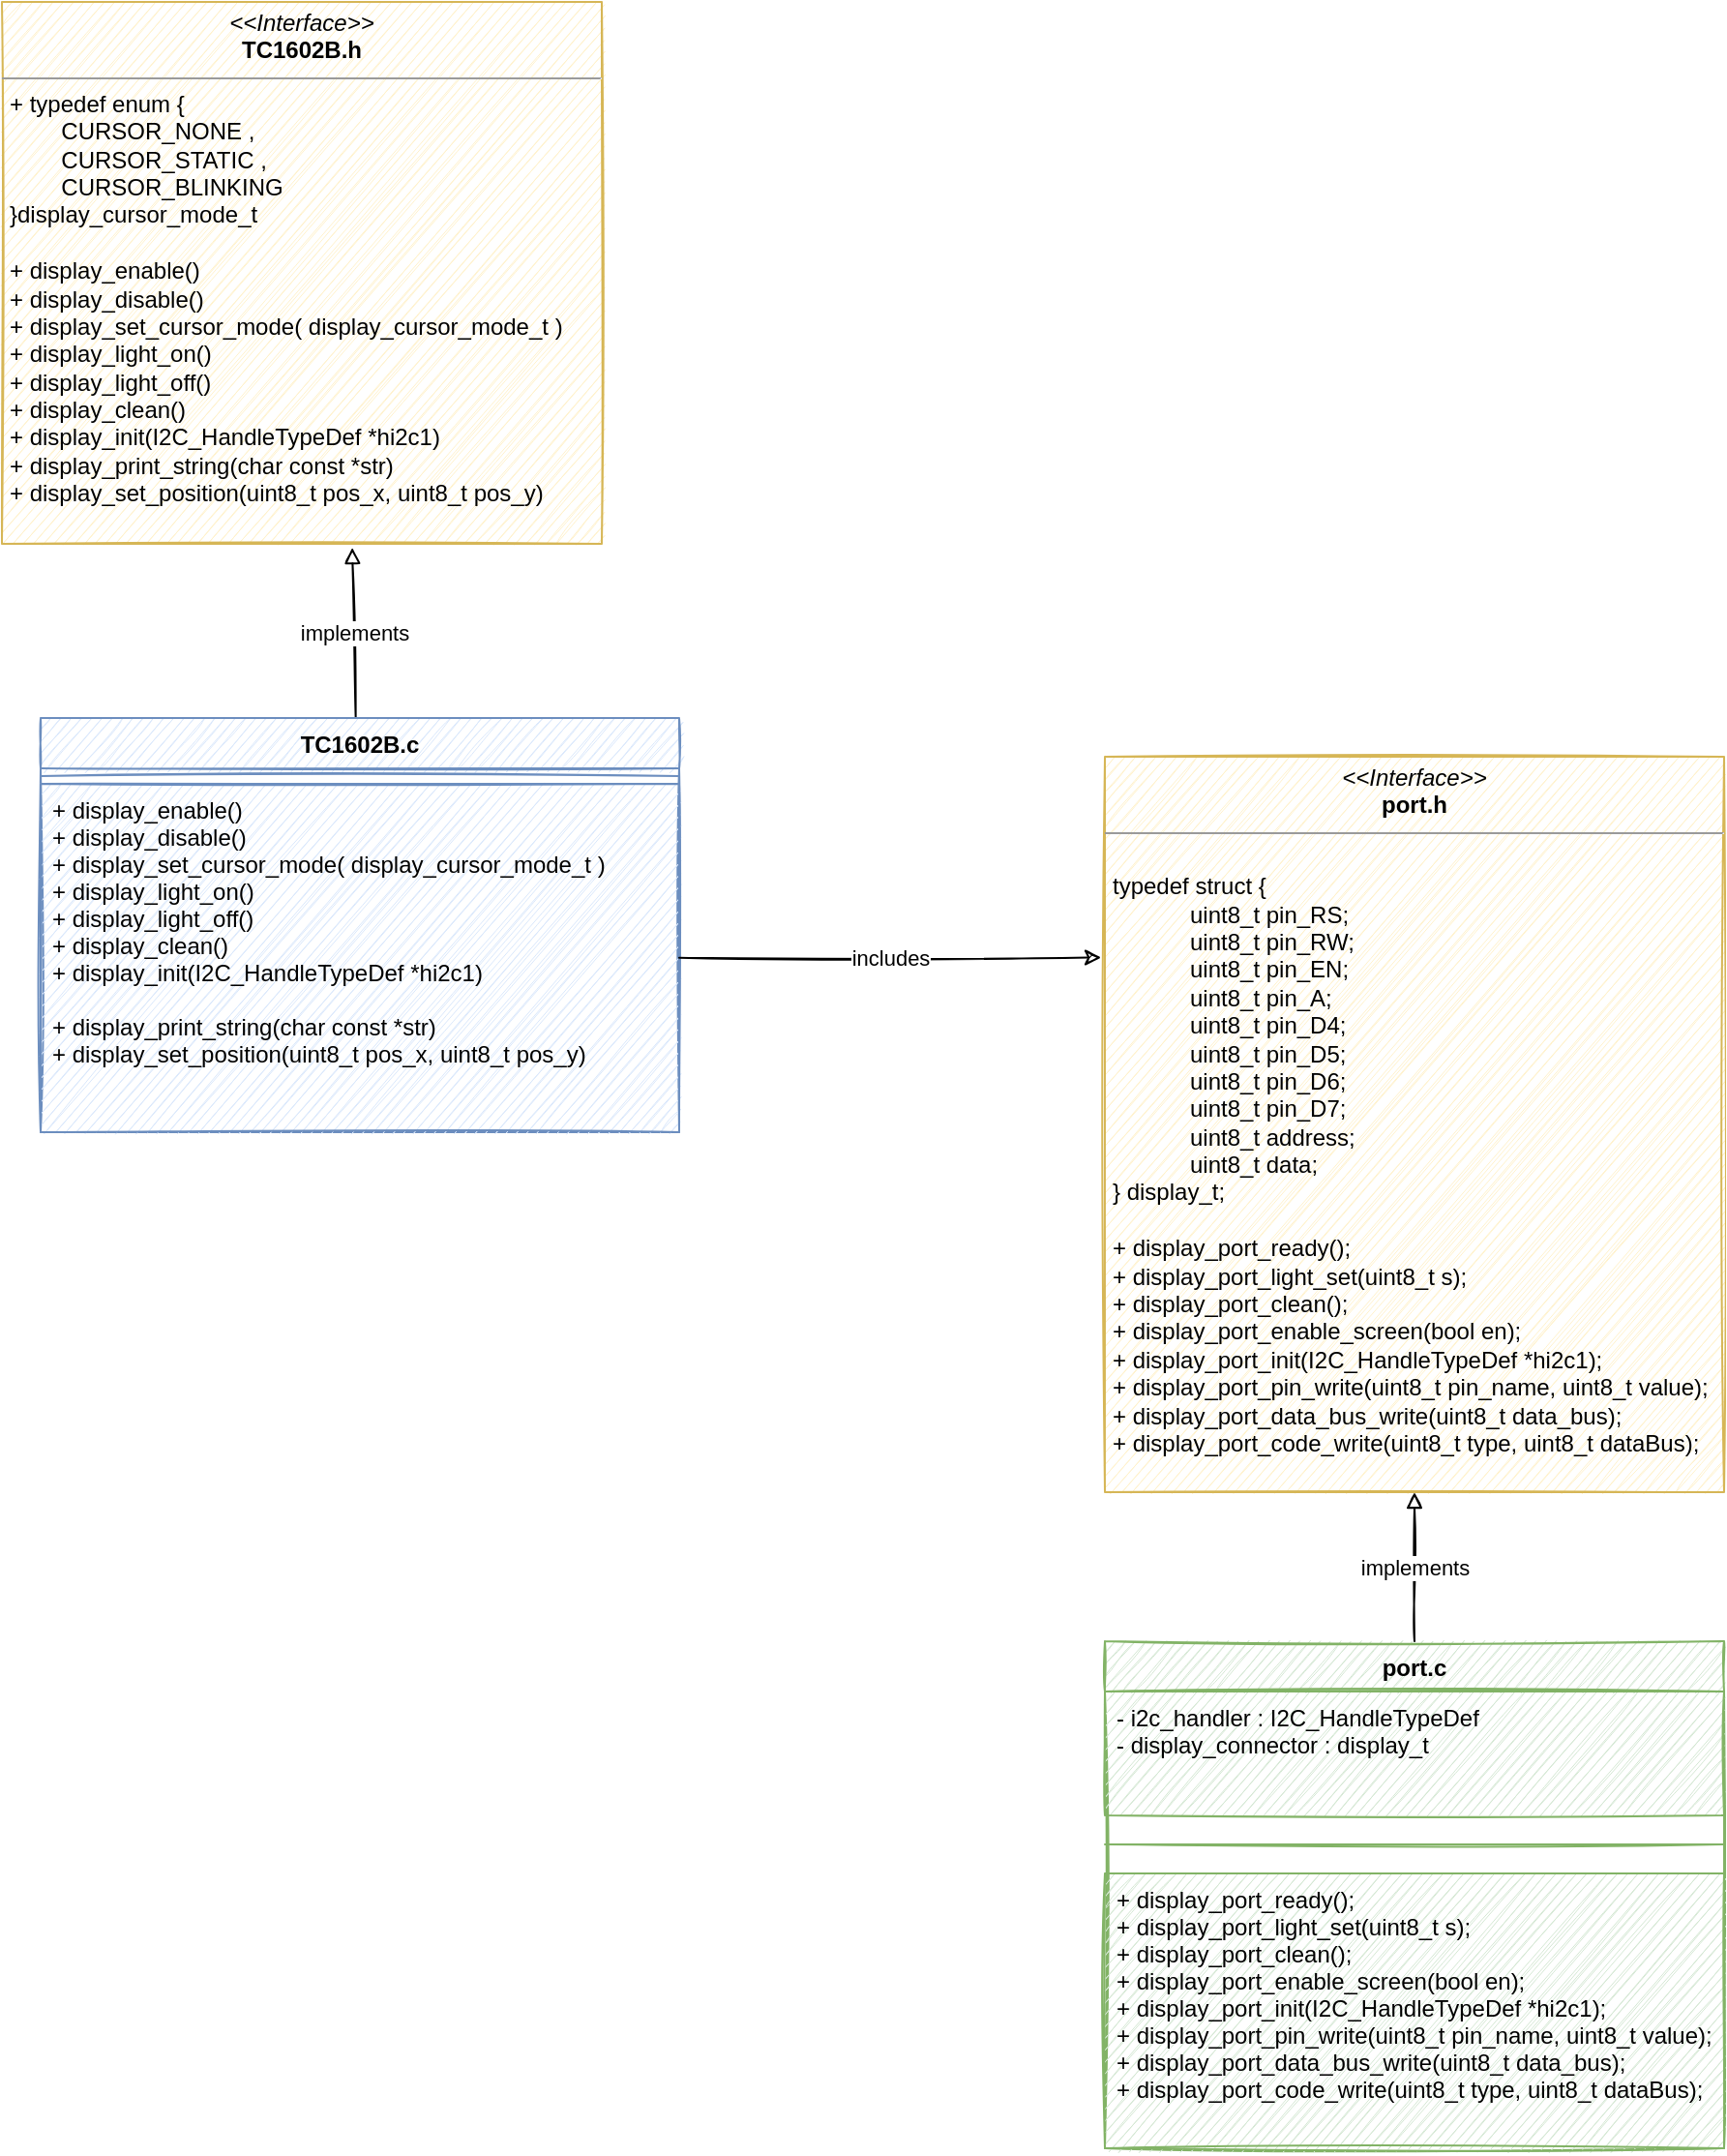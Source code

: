 <mxfile version="17.2.4" type="device" pages="3"><diagram id="6rVtIIn1VFG_9RfmzPvz" name="components"><mxGraphModel dx="1422" dy="905" grid="1" gridSize="10" guides="1" tooltips="1" connect="1" arrows="1" fold="1" page="1" pageScale="1" pageWidth="827" pageHeight="1169" math="0" shadow="0"><root><mxCell id="0"/><mxCell id="1" parent="0"/><mxCell id="7QKCJ9R0WCBn8eG0wC_m-16" value="implements" style="rounded=0;orthogonalLoop=1;jettySize=auto;html=1;entryX=0.584;entryY=1.007;entryDx=0;entryDy=0;entryPerimeter=0;endArrow=block;endFill=0;sketch=1;" parent="1" source="7QKCJ9R0WCBn8eG0wC_m-2" target="7QKCJ9R0WCBn8eG0wC_m-6" edge="1"><mxGeometry relative="1" as="geometry"/></mxCell><mxCell id="7QKCJ9R0WCBn8eG0wC_m-2" value="TC1602B.c" style="swimlane;fontStyle=1;align=center;verticalAlign=top;childLayout=stackLayout;horizontal=1;startSize=26;horizontalStack=0;resizeParent=1;resizeParentMax=0;resizeLast=0;collapsible=1;marginBottom=0;sketch=1;fillColor=#dae8fc;strokeColor=#6c8ebf;" parent="1" vertex="1"><mxGeometry x="60" y="430" width="330" height="214" as="geometry"/></mxCell><mxCell id="7QKCJ9R0WCBn8eG0wC_m-4" value="" style="line;strokeWidth=1;fillColor=#dae8fc;align=left;verticalAlign=middle;spacingTop=-1;spacingLeft=3;spacingRight=3;rotatable=0;labelPosition=right;points=[];portConstraint=eastwest;sketch=1;strokeColor=#6c8ebf;" parent="7QKCJ9R0WCBn8eG0wC_m-2" vertex="1"><mxGeometry y="26" width="330" height="8" as="geometry"/></mxCell><mxCell id="7QKCJ9R0WCBn8eG0wC_m-5" value="+ display_enable()&#10;+ display_disable()&#10;+ display_set_cursor_mode( display_cursor_mode_t )&#10;+ display_light_on()&#10;+ display_light_off() &#10;+ display_clean()&#10;+ display_init(I2C_HandleTypeDef *hi2c1)&#10;&#10;+ display_print_string(char const *str)&#10;+ display_set_position(uint8_t pos_x, uint8_t pos_y)" style="text;strokeColor=#6c8ebf;fillColor=#dae8fc;align=left;verticalAlign=top;spacingLeft=4;spacingRight=4;overflow=hidden;rotatable=0;points=[[0,0.5],[1,0.5]];portConstraint=eastwest;sketch=1;" parent="7QKCJ9R0WCBn8eG0wC_m-2" vertex="1"><mxGeometry y="34" width="330" height="180" as="geometry"/></mxCell><mxCell id="7QKCJ9R0WCBn8eG0wC_m-6" value="&lt;p style=&quot;margin: 0px ; margin-top: 4px ; text-align: center&quot;&gt;&lt;i&gt;&amp;lt;&amp;lt;Interface&amp;gt;&amp;gt;&lt;/i&gt;&lt;br&gt;&lt;b&gt;TC1602B.h&lt;/b&gt;&lt;/p&gt;&lt;hr size=&quot;1&quot;&gt;&lt;p style=&quot;margin: 0px ; margin-left: 4px&quot;&gt;&lt;/p&gt;&lt;p style=&quot;margin: 0px ; margin-left: 4px&quot;&gt;+ typedef enum {&lt;/p&gt;&lt;p style=&quot;margin: 0px ; margin-left: 4px&quot;&gt;&lt;span style=&quot;white-space: pre&quot;&gt;&#9;&lt;/span&gt;CURSOR_NONE ,&lt;/p&gt;&lt;p style=&quot;margin: 0px ; margin-left: 4px&quot;&gt;&lt;span style=&quot;white-space: pre&quot;&gt;&#9;&lt;/span&gt;CURSOR_STATIC ,&lt;/p&gt;&lt;p style=&quot;margin: 0px ; margin-left: 4px&quot;&gt;&lt;span style=&quot;white-space: pre&quot;&gt;&#9;&lt;/span&gt;CURSOR_BLINKING&lt;/p&gt;&lt;p style=&quot;margin: 0px ; margin-left: 4px&quot;&gt;}display_cursor_mode_t&lt;br&gt;&lt;/p&gt;&lt;p style=&quot;margin: 0px ; margin-left: 4px&quot;&gt;&lt;br&gt;&lt;/p&gt;&lt;p style=&quot;margin: 0px ; margin-left: 4px&quot;&gt;+ display_enable()&lt;br&gt;+ display_disable()&lt;/p&gt;&lt;p style=&quot;margin: 0px ; margin-left: 4px&quot;&gt;+ display_set_cursor_mode( display_cursor_mode_t )&lt;/p&gt;&lt;p style=&quot;margin: 0px ; margin-left: 4px&quot;&gt;+&amp;nbsp;display_light_on()&lt;/p&gt;&lt;p style=&quot;margin: 0px ; margin-left: 4px&quot;&gt;+&amp;nbsp;display_light_off()&amp;nbsp;&lt;/p&gt;&lt;p style=&quot;margin: 0px ; margin-left: 4px&quot;&gt;+&amp;nbsp;display_clean()&lt;/p&gt;&lt;p style=&quot;margin: 0px ; margin-left: 4px&quot;&gt;+ display_init(I2C_HandleTypeDef *hi2c1)&lt;br&gt;&lt;/p&gt;&lt;p style=&quot;margin: 0px ; margin-left: 4px&quot;&gt;+&amp;nbsp;display_print_string(char const *str)&lt;/p&gt;&lt;p style=&quot;margin: 0px ; margin-left: 4px&quot;&gt;+&amp;nbsp;display_set_position(uint8_t pos_x, uint8_t pos_y)&lt;/p&gt;&lt;p style=&quot;margin: 0px ; margin-left: 4px&quot;&gt;&lt;br&gt;&lt;/p&gt;" style="verticalAlign=top;align=left;overflow=fill;fontSize=12;fontFamily=Helvetica;html=1;fillColor=#fff2cc;strokeColor=#d6b656;sketch=1;" parent="1" vertex="1"><mxGeometry x="40" y="60" width="310" height="280" as="geometry"/></mxCell><mxCell id="7QKCJ9R0WCBn8eG0wC_m-7" value="&lt;p style=&quot;margin: 0px ; margin-top: 4px ; text-align: center&quot;&gt;&lt;i&gt;&amp;lt;&amp;lt;Interface&amp;gt;&amp;gt;&lt;/i&gt;&lt;br&gt;&lt;b&gt;port.h&lt;/b&gt;&lt;/p&gt;&lt;hr size=&quot;1&quot;&gt;&lt;p style=&quot;margin: 0px ; margin-left: 4px&quot;&gt;&lt;/p&gt;&lt;p style=&quot;margin: 0px ; margin-left: 4px&quot;&gt;&lt;br&gt;&lt;/p&gt;&lt;p style=&quot;margin: 0px ; margin-left: 4px&quot;&gt;typedef struct {&lt;/p&gt;&lt;blockquote style=&quot;margin: 0 0 0 40px ; border: none ; padding: 0px&quot;&gt;&lt;p style=&quot;margin: 0px ; margin-left: 4px&quot;&gt;&lt;span&gt;&#9;&lt;/span&gt;uint8_t pin_RS;&lt;/p&gt;&lt;p style=&quot;margin: 0px ; margin-left: 4px&quot;&gt;&lt;span&gt;&#9;&lt;/span&gt;uint8_t pin_RW;&lt;/p&gt;&lt;p style=&quot;margin: 0px ; margin-left: 4px&quot;&gt;&lt;span&gt;&#9;&lt;/span&gt;uint8_t pin_EN;&lt;/p&gt;&lt;p style=&quot;margin: 0px ; margin-left: 4px&quot;&gt;&lt;span&gt;&#9;&lt;/span&gt;uint8_t pin_A;&lt;/p&gt;&lt;p style=&quot;margin: 0px ; margin-left: 4px&quot;&gt;&lt;span&gt;&#9;&lt;/span&gt;uint8_t pin_D4;&lt;/p&gt;&lt;p style=&quot;margin: 0px ; margin-left: 4px&quot;&gt;&lt;span&gt;&#9;&lt;/span&gt;uint8_t pin_D5;&lt;/p&gt;&lt;p style=&quot;margin: 0px ; margin-left: 4px&quot;&gt;&lt;span&gt;&#9;&lt;/span&gt;uint8_t pin_D6;&lt;/p&gt;&lt;p style=&quot;margin: 0px ; margin-left: 4px&quot;&gt;&lt;span&gt;&#9;&lt;/span&gt;uint8_t pin_D7;&lt;/p&gt;&lt;p style=&quot;margin: 0px ; margin-left: 4px&quot;&gt;&lt;span&gt;&#9;&lt;/span&gt;uint8_t address;&lt;/p&gt;&lt;p style=&quot;margin: 0px ; margin-left: 4px&quot;&gt;&lt;span&gt;&#9;&lt;/span&gt;uint8_t data;&lt;/p&gt;&lt;/blockquote&gt;&lt;p style=&quot;margin: 0px ; margin-left: 4px&quot;&gt;} display_t;&lt;/p&gt;&lt;p style=&quot;margin: 0px ; margin-left: 4px&quot;&gt;&lt;br&gt;&lt;/p&gt;&lt;p style=&quot;margin: 0px ; margin-left: 4px&quot;&gt;+ display_port_ready();&lt;/p&gt;&lt;p style=&quot;margin: 0px ; margin-left: 4px&quot;&gt;+ display_port_light_set(uint8_t s);&lt;/p&gt;&lt;p style=&quot;margin: 0px ; margin-left: 4px&quot;&gt;+ display_port_clean();&lt;/p&gt;&lt;p style=&quot;margin: 0px ; margin-left: 4px&quot;&gt;+ display_port_enable_screen(bool en);&lt;/p&gt;&lt;p style=&quot;margin: 0px ; margin-left: 4px&quot;&gt;+ display_port_init(I2C_HandleTypeDef *hi2c1);&lt;/p&gt;&lt;p style=&quot;margin: 0px ; margin-left: 4px&quot;&gt;+ display_port_pin_write(uint8_t pin_name, uint8_t value);&lt;/p&gt;&lt;p style=&quot;margin: 0px ; margin-left: 4px&quot;&gt;+ display_port_data_bus_write(uint8_t data_bus);&lt;/p&gt;&lt;p style=&quot;margin: 0px ; margin-left: 4px&quot;&gt;+ display_port_code_write(uint8_t type, uint8_t dataBus);&lt;/p&gt;&lt;p style=&quot;margin: 0px ; margin-left: 4px&quot;&gt;&lt;br&gt;&lt;/p&gt;" style="verticalAlign=top;align=left;overflow=fill;fontSize=12;fontFamily=Helvetica;html=1;sketch=1;fillColor=#fff2cc;strokeColor=#d6b656;" parent="1" vertex="1"><mxGeometry x="610" y="450" width="320" height="380" as="geometry"/></mxCell><mxCell id="7QKCJ9R0WCBn8eG0wC_m-8" value="includes" style="rounded=0;orthogonalLoop=1;jettySize=auto;html=1;entryX=-0.006;entryY=0.273;entryDx=0;entryDy=0;entryPerimeter=0;sketch=1;" parent="1" source="7QKCJ9R0WCBn8eG0wC_m-5" target="7QKCJ9R0WCBn8eG0wC_m-7" edge="1"><mxGeometry relative="1" as="geometry"/></mxCell><mxCell id="7QKCJ9R0WCBn8eG0wC_m-17" value="implements" style="edgeStyle=none;rounded=0;orthogonalLoop=1;jettySize=auto;html=1;endArrow=block;endFill=0;sketch=1;" parent="1" source="7QKCJ9R0WCBn8eG0wC_m-12" target="7QKCJ9R0WCBn8eG0wC_m-7" edge="1"><mxGeometry relative="1" as="geometry"/></mxCell><mxCell id="7QKCJ9R0WCBn8eG0wC_m-12" value="port.c" style="swimlane;fontStyle=1;align=center;verticalAlign=top;childLayout=stackLayout;horizontal=1;startSize=26;horizontalStack=0;resizeParent=1;resizeParentMax=0;resizeLast=0;collapsible=1;marginBottom=0;sketch=1;fillColor=#d5e8d4;strokeColor=#82b366;" parent="1" vertex="1"><mxGeometry x="610" y="907" width="320" height="262" as="geometry"/></mxCell><mxCell id="7QKCJ9R0WCBn8eG0wC_m-13" value="- i2c_handler : I2C_HandleTypeDef&#10;- display_connector : display_t" style="text;strokeColor=#82b366;fillColor=#d5e8d4;align=left;verticalAlign=top;spacingLeft=4;spacingRight=4;overflow=hidden;rotatable=0;points=[[0,0.5],[1,0.5]];portConstraint=eastwest;sketch=1;" parent="7QKCJ9R0WCBn8eG0wC_m-12" vertex="1"><mxGeometry y="26" width="320" height="64" as="geometry"/></mxCell><mxCell id="7QKCJ9R0WCBn8eG0wC_m-14" value="" style="line;strokeWidth=1;fillColor=#d5e8d4;align=left;verticalAlign=middle;spacingTop=-1;spacingLeft=3;spacingRight=3;rotatable=0;labelPosition=right;points=[];portConstraint=eastwest;sketch=1;strokeColor=#82b366;" parent="7QKCJ9R0WCBn8eG0wC_m-12" vertex="1"><mxGeometry y="90" width="320" height="30" as="geometry"/></mxCell><mxCell id="7QKCJ9R0WCBn8eG0wC_m-15" value="+ display_port_ready();&#10;+ display_port_light_set(uint8_t s);&#10;+ display_port_clean();&#10;+ display_port_enable_screen(bool en);&#10;+ display_port_init(I2C_HandleTypeDef *hi2c1);&#10;+ display_port_pin_write(uint8_t pin_name, uint8_t value);&#10;+ display_port_data_bus_write(uint8_t data_bus);&#10;+ display_port_code_write(uint8_t type, uint8_t dataBus);&#10;" style="text;strokeColor=#82b366;fillColor=#d5e8d4;align=left;verticalAlign=top;spacingLeft=4;spacingRight=4;overflow=hidden;rotatable=0;points=[[0,0.5],[1,0.5]];portConstraint=eastwest;sketch=1;" parent="7QKCJ9R0WCBn8eG0wC_m-12" vertex="1"><mxGeometry y="120" width="320" height="142" as="geometry"/></mxCell></root></mxGraphModel></diagram><diagram id="DdQQiZ8cFf9olV2CmX6s" name="Casos de uso"><mxGraphModel dx="1422" dy="905" grid="1" gridSize="10" guides="1" tooltips="1" connect="1" arrows="1" fold="1" page="1" pageScale="1" pageWidth="827" pageHeight="1169" math="0" shadow="0"><root><mxCell id="0"/><mxCell id="1" parent="0"/><mxCell id="xo2_0Ex20U7JG3TOL6mg-10" style="rounded=0;orthogonalLoop=1;jettySize=auto;html=1;entryX=0;entryY=0.5;entryDx=0;entryDy=0;dashed=1;sketch=1;" edge="1" parent="1" source="xo2_0Ex20U7JG3TOL6mg-1" target="xo2_0Ex20U7JG3TOL6mg-4"><mxGeometry relative="1" as="geometry"/></mxCell><mxCell id="xo2_0Ex20U7JG3TOL6mg-12" style="edgeStyle=none;rounded=0;sketch=1;orthogonalLoop=1;jettySize=auto;html=1;entryX=0;entryY=0.5;entryDx=0;entryDy=0;dashed=1;" edge="1" parent="1" source="xo2_0Ex20U7JG3TOL6mg-1" target="xo2_0Ex20U7JG3TOL6mg-6"><mxGeometry relative="1" as="geometry"/></mxCell><mxCell id="xo2_0Ex20U7JG3TOL6mg-13" style="edgeStyle=none;rounded=0;sketch=1;orthogonalLoop=1;jettySize=auto;html=1;entryX=0;entryY=0.5;entryDx=0;entryDy=0;dashed=1;" edge="1" parent="1" source="xo2_0Ex20U7JG3TOL6mg-1" target="xo2_0Ex20U7JG3TOL6mg-3"><mxGeometry relative="1" as="geometry"/></mxCell><mxCell id="xo2_0Ex20U7JG3TOL6mg-14" style="edgeStyle=none;rounded=0;sketch=1;orthogonalLoop=1;jettySize=auto;html=1;entryX=0;entryY=0.5;entryDx=0;entryDy=0;dashed=1;" edge="1" parent="1" source="xo2_0Ex20U7JG3TOL6mg-1" target="xo2_0Ex20U7JG3TOL6mg-7"><mxGeometry relative="1" as="geometry"/></mxCell><mxCell id="xo2_0Ex20U7JG3TOL6mg-15" style="edgeStyle=none;rounded=0;sketch=1;orthogonalLoop=1;jettySize=auto;html=1;entryX=0;entryY=0.3;entryDx=0;entryDy=0;entryPerimeter=0;dashed=1;" edge="1" parent="1" source="xo2_0Ex20U7JG3TOL6mg-1" target="xo2_0Ex20U7JG3TOL6mg-8"><mxGeometry relative="1" as="geometry"/></mxCell><mxCell id="xo2_0Ex20U7JG3TOL6mg-16" style="edgeStyle=none;rounded=0;sketch=1;orthogonalLoop=1;jettySize=auto;html=1;entryX=0;entryY=0.5;entryDx=0;entryDy=0;dashed=1;" edge="1" parent="1" source="xo2_0Ex20U7JG3TOL6mg-1" target="xo2_0Ex20U7JG3TOL6mg-9"><mxGeometry relative="1" as="geometry"/></mxCell><mxCell id="xo2_0Ex20U7JG3TOL6mg-1" value="Desarrollador" style="shape=umlActor;verticalLabelPosition=bottom;verticalAlign=top;html=1;outlineConnect=0;sketch=1;fillColor=#f8cecc;strokeColor=#b85450;" vertex="1" parent="1"><mxGeometry x="80" y="380" width="30" height="60" as="geometry"/></mxCell><mxCell id="xo2_0Ex20U7JG3TOL6mg-3" value="Limpiar Pantalla" style="ellipse;whiteSpace=wrap;html=1;sketch=1;fillColor=#e1d5e7;strokeColor=#9673a6;" vertex="1" parent="1"><mxGeometry x="284" y="220" width="120" height="50" as="geometry"/></mxCell><mxCell id="xo2_0Ex20U7JG3TOL6mg-4" value="Fijar Coordenadas&lt;br&gt;x , y" style="ellipse;whiteSpace=wrap;html=1;sketch=1;fillColor=#ffe6cc;strokeColor=#d79b00;" vertex="1" parent="1"><mxGeometry x="278" y="300" width="136" height="50" as="geometry"/></mxCell><mxCell id="xo2_0Ex20U7JG3TOL6mg-6" value="Imprimir Texto" style="ellipse;whiteSpace=wrap;html=1;sketch=1;fillColor=#b0e3e6;strokeColor=#0e8088;" vertex="1" parent="1"><mxGeometry x="284" y="370" width="120" height="50" as="geometry"/></mxCell><mxCell id="xo2_0Ex20U7JG3TOL6mg-7" value="Prender / Apagar&lt;br&gt;backlight" style="ellipse;whiteSpace=wrap;html=1;sketch=1;fillColor=#dae8fc;strokeColor=#6c8ebf;" vertex="1" parent="1"><mxGeometry x="274" y="440" width="126" height="50" as="geometry"/></mxCell><mxCell id="xo2_0Ex20U7JG3TOL6mg-8" value="Cambiar Modo del&amp;nbsp;&lt;br&gt;Cursor" style="ellipse;whiteSpace=wrap;html=1;sketch=1;fillColor=#fa6800;strokeColor=#C73500;fontColor=#000000;" vertex="1" parent="1"><mxGeometry x="269" y="510" width="141" height="50" as="geometry"/></mxCell><mxCell id="xo2_0Ex20U7JG3TOL6mg-9" value="Activar / Desactivar&amp;nbsp;&lt;br&gt;display" style="ellipse;whiteSpace=wrap;html=1;sketch=1;fillColor=#fad7ac;strokeColor=#b46504;" vertex="1" parent="1"><mxGeometry x="274" y="570" width="136" height="50" as="geometry"/></mxCell></root></mxGraphModel></diagram><diagram id="b-DfURWQ_D3vNkUOOIJQ" name="Conexionado"><mxGraphModel dx="1422" dy="905" grid="1" gridSize="10" guides="1" tooltips="1" connect="1" arrows="1" fold="1" page="1" pageScale="1" pageWidth="827" pageHeight="1169" math="0" shadow="0"><root><mxCell id="0"/><mxCell id="1" parent="0"/><mxCell id="C3I3X6OLdnHglliT9ET7-1" value="D14/SDA" style="edgeStyle=orthogonalEdgeStyle;rounded=0;sketch=1;orthogonalLoop=1;jettySize=auto;html=1;entryX=0.25;entryY=0;entryDx=0;entryDy=0;fontSize=15;fontColor=#000000;endArrow=none;endFill=0;" edge="1" parent="1" source="C3I3X6OLdnHglliT9ET7-3" target="C3I3X6OLdnHglliT9ET7-6"><mxGeometry x="-0.21" y="-10" relative="1" as="geometry"><mxPoint as="offset"/></mxGeometry></mxCell><mxCell id="C3I3X6OLdnHglliT9ET7-2" value="D15/SCL" style="edgeStyle=orthogonalEdgeStyle;rounded=0;sketch=1;orthogonalLoop=1;jettySize=auto;html=1;entryX=0.5;entryY=0;entryDx=0;entryDy=0;fontSize=15;fontColor=#000000;endArrow=none;endFill=0;" edge="1" parent="1" source="C3I3X6OLdnHglliT9ET7-3" target="C3I3X6OLdnHglliT9ET7-6"><mxGeometry x="-0.268" y="10" relative="1" as="geometry"><Array as="points"><mxPoint x="200" y="410"/></Array><mxPoint as="offset"/></mxGeometry></mxCell><mxCell id="C3I3X6OLdnHglliT9ET7-3" value="Nucleo&lt;br&gt;Board" style="rounded=0;whiteSpace=wrap;html=1;sketch=1;fontSize=15;fillColor=#e1d5e7;strokeColor=#9673a6;" vertex="1" parent="1"><mxGeometry x="380" y="360" width="120" height="60" as="geometry"/></mxCell><mxCell id="C3I3X6OLdnHglliT9ET7-4" style="edgeStyle=orthogonalEdgeStyle;rounded=0;sketch=1;orthogonalLoop=1;jettySize=auto;html=1;fontSize=15;fontColor=#000000;endArrow=none;endFill=0;" edge="1" parent="1" source="C3I3X6OLdnHglliT9ET7-6"><mxGeometry relative="1" as="geometry"><mxPoint x="90" y="615" as="targetPoint"/></mxGeometry></mxCell><mxCell id="C3I3X6OLdnHglliT9ET7-5" style="edgeStyle=orthogonalEdgeStyle;rounded=0;sketch=1;orthogonalLoop=1;jettySize=auto;html=1;fontSize=15;fontColor=#000000;endArrow=none;endFill=0;" edge="1" parent="1" source="C3I3X6OLdnHglliT9ET7-6"><mxGeometry relative="1" as="geometry"><mxPoint x="90" y="630" as="targetPoint"/><Array as="points"><mxPoint x="100" y="630"/></Array></mxGeometry></mxCell><mxCell id="C3I3X6OLdnHglliT9ET7-6" value="Display" style="rounded=0;whiteSpace=wrap;html=1;sketch=1;fontSize=15;fillColor=#d5e8d4;strokeColor=#82b366;" vertex="1" parent="1"><mxGeometry x="140" y="585" width="120" height="60" as="geometry"/></mxCell><mxCell id="C3I3X6OLdnHglliT9ET7-13" value="5V" style="text;html=1;strokeColor=none;fillColor=none;align=center;verticalAlign=middle;whiteSpace=wrap;rounded=0;sketch=1;fontSize=15;fontColor=#000000;" vertex="1" parent="1"><mxGeometry x="80" y="585" width="60" height="30" as="geometry"/></mxCell><mxCell id="C3I3X6OLdnHglliT9ET7-14" value="GND" style="text;html=1;strokeColor=none;fillColor=none;align=center;verticalAlign=middle;whiteSpace=wrap;rounded=0;sketch=1;fontSize=15;fontColor=#000000;" vertex="1" parent="1"><mxGeometry x="80" y="630" width="60" height="30" as="geometry"/></mxCell></root></mxGraphModel></diagram></mxfile>